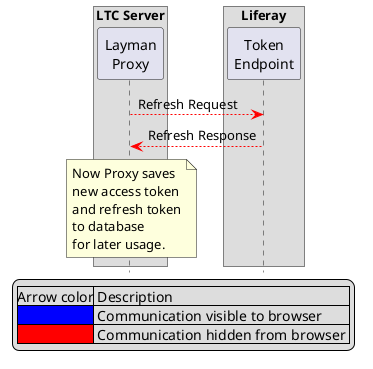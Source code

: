 @startuml
hide footbox
box "LTC Server"
    participant "Layman\nProxy" as ltcsproxy
end box

box "Liferay"
	participant "Token\nEndpoint" as lrtoken
end box


ltcsproxy [#ff0000]--> lrtoken: Refresh Request
lrtoken [#ff0000]--> ltcsproxy: Refresh Response
note over ltcsproxy
    Now Proxy saves
    new access token
    and refresh token
    to database
    for later usage.
end note

legend left
    |Arrow color| Description |
    |<#0000FF>| Communication visible to browser |
    |<#FF0000>| Communication hidden from browser |
endlegend

@enduml